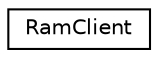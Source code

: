 digraph "Graphical Class Hierarchy"
{
 // LATEX_PDF_SIZE
  edge [fontname="Helvetica",fontsize="10",labelfontname="Helvetica",labelfontsize="10"];
  node [fontname="Helvetica",fontsize="10",shape=record];
  rankdir="LR";
  Node0 [label="RamClient",height=0.2,width=0.4,color="black", fillcolor="white", style="filled",URL="$class_ram_client.html",tooltip="Servidor."];
}
